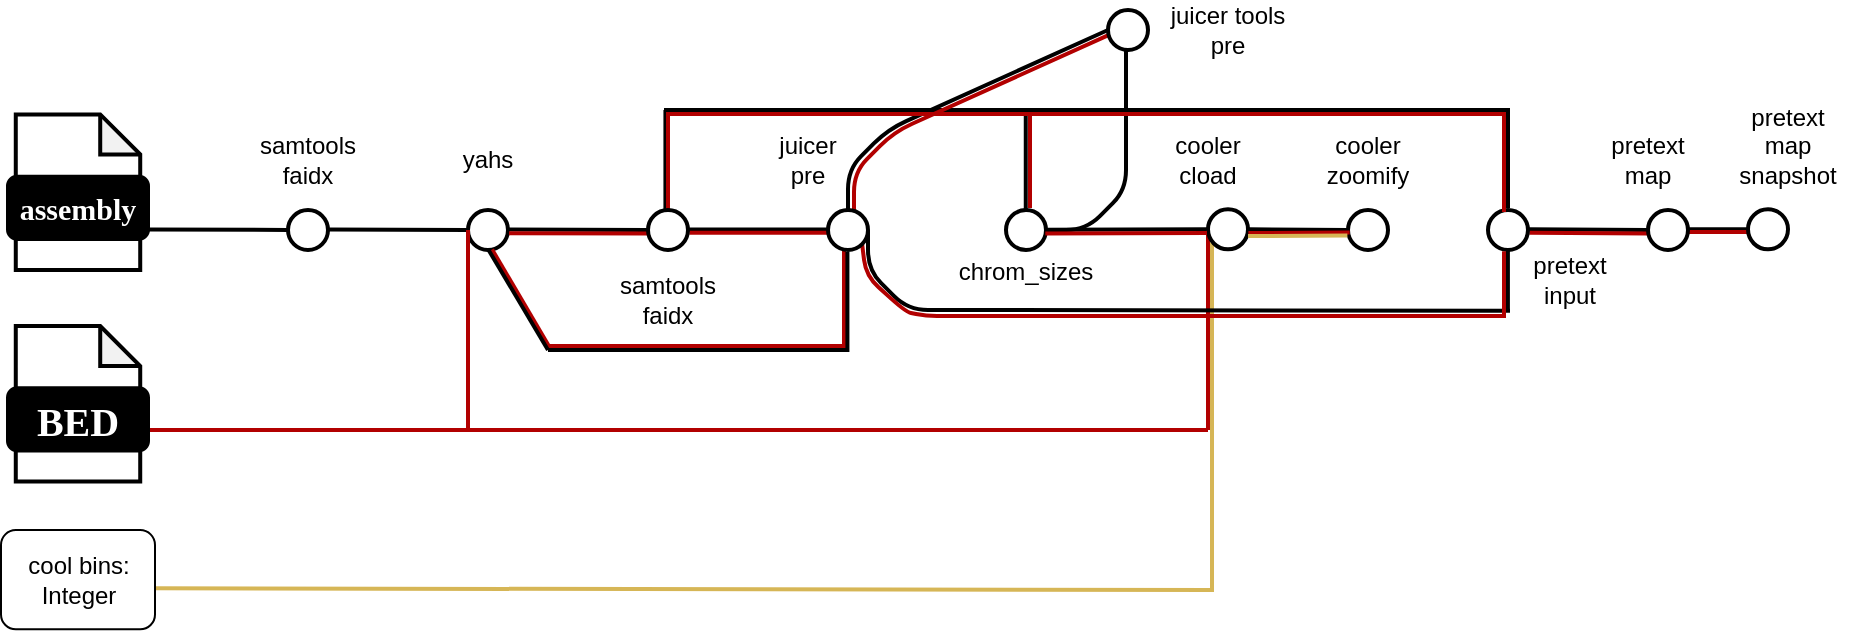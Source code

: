 <mxfile version="22.1.0" type="device">
  <diagram name="Page-1" id="VeEUiH11ECZsNmJV4rNw">
    <mxGraphModel dx="2498" dy="773" grid="1" gridSize="10" guides="1" tooltips="1" connect="1" arrows="1" fold="1" page="1" pageScale="1" pageWidth="1169" pageHeight="827" math="0" shadow="0">
      <root>
        <mxCell id="0" />
        <mxCell id="1" parent="0" />
        <mxCell id="T471q19nryGUBUDSWOEG-83" value="" style="group;aspect=fixed;" vertex="1" connectable="0" parent="1">
          <mxGeometry x="-1060" y="162.22" width="70" height="77.78" as="geometry" />
        </mxCell>
        <mxCell id="T471q19nryGUBUDSWOEG-84" value="" style="shape=note;whiteSpace=wrap;html=1;backgroundOutline=1;darkOpacity=0.05;rounded=1;size=20;strokeWidth=2;" vertex="1" parent="T471q19nryGUBUDSWOEG-83">
          <mxGeometry x="3.889" width="62.222" height="77.78" as="geometry" />
        </mxCell>
        <mxCell id="T471q19nryGUBUDSWOEG-85" value="&lt;font data-font-src=&quot;https://fonts.googleapis.com/css?family=Maven+Pro&quot; face=&quot;Maven Pro&quot; color=&quot;#ffffff&quot;&gt;&lt;b&gt;&lt;font style=&quot;font-size: 15px;&quot;&gt;assembly&lt;/font&gt;&lt;/b&gt;&lt;/font&gt;" style="rounded=1;whiteSpace=wrap;html=1;strokeWidth=2;fillColor=#000000;" vertex="1" parent="T471q19nryGUBUDSWOEG-83">
          <mxGeometry y="31.112" width="70" height="31.112" as="geometry" />
        </mxCell>
        <mxCell id="T471q19nryGUBUDSWOEG-126" value="" style="endArrow=none;html=1;rounded=1;strokeWidth=2;fillColor=#e51400;strokeColor=#B20000;" edge="1" parent="1">
          <mxGeometry width="50" height="50" relative="1" as="geometry">
            <mxPoint x="-991" y="320" as="sourcePoint" />
            <mxPoint x="-460" y="320" as="targetPoint" />
          </mxGeometry>
        </mxCell>
        <mxCell id="T471q19nryGUBUDSWOEG-127" value="" style="ellipse;whiteSpace=wrap;html=1;aspect=fixed;rounded=1;rotation=0;strokeWidth=2;" vertex="1" parent="1">
          <mxGeometry x="-920" y="210" width="20" height="20" as="geometry" />
        </mxCell>
        <mxCell id="T471q19nryGUBUDSWOEG-128" value="samtools faidx" style="text;html=1;strokeColor=none;fillColor=none;align=center;verticalAlign=middle;whiteSpace=wrap;rounded=0;" vertex="1" parent="1">
          <mxGeometry x="-940" y="170" width="60" height="30" as="geometry" />
        </mxCell>
        <mxCell id="T471q19nryGUBUDSWOEG-129" value="yahs" style="text;html=1;strokeColor=none;fillColor=none;align=center;verticalAlign=middle;whiteSpace=wrap;rounded=0;" vertex="1" parent="1">
          <mxGeometry x="-850" y="170" width="60" height="30" as="geometry" />
        </mxCell>
        <mxCell id="T471q19nryGUBUDSWOEG-130" value="samtools faidx" style="text;html=1;strokeColor=none;fillColor=none;align=center;verticalAlign=middle;whiteSpace=wrap;rounded=0;" vertex="1" parent="1">
          <mxGeometry x="-760" y="240" width="60" height="30" as="geometry" />
        </mxCell>
        <mxCell id="T471q19nryGUBUDSWOEG-131" value="juicer &lt;br&gt;pre" style="text;html=1;strokeColor=none;fillColor=none;align=center;verticalAlign=middle;whiteSpace=wrap;rounded=0;" vertex="1" parent="1">
          <mxGeometry x="-690" y="170" width="60" height="30" as="geometry" />
        </mxCell>
        <mxCell id="T471q19nryGUBUDSWOEG-132" value="chrom_sizes" style="text;html=1;strokeColor=none;fillColor=none;align=center;verticalAlign=middle;whiteSpace=wrap;rounded=0;" vertex="1" parent="1">
          <mxGeometry x="-581" y="226" width="60" height="30" as="geometry" />
        </mxCell>
        <mxCell id="T471q19nryGUBUDSWOEG-133" value="cooler cload" style="text;html=1;strokeColor=none;fillColor=none;align=center;verticalAlign=middle;whiteSpace=wrap;rounded=0;" vertex="1" parent="1">
          <mxGeometry x="-490" y="170" width="60" height="30" as="geometry" />
        </mxCell>
        <mxCell id="T471q19nryGUBUDSWOEG-134" value="cooler zoomify" style="text;html=1;strokeColor=none;fillColor=none;align=center;verticalAlign=middle;whiteSpace=wrap;rounded=0;" vertex="1" parent="1">
          <mxGeometry x="-410" y="170" width="60" height="30" as="geometry" />
        </mxCell>
        <mxCell id="T471q19nryGUBUDSWOEG-135" value="pretext input" style="text;html=1;strokeColor=none;fillColor=none;align=center;verticalAlign=middle;whiteSpace=wrap;rounded=0;" vertex="1" parent="1">
          <mxGeometry x="-309" y="230" width="60" height="30" as="geometry" />
        </mxCell>
        <mxCell id="T471q19nryGUBUDSWOEG-136" value="pretext map" style="text;html=1;strokeColor=none;fillColor=none;align=center;verticalAlign=middle;whiteSpace=wrap;rounded=0;" vertex="1" parent="1">
          <mxGeometry x="-270" y="170" width="60" height="30" as="geometry" />
        </mxCell>
        <mxCell id="T471q19nryGUBUDSWOEG-137" value="pretext map snapshot" style="text;html=1;strokeColor=none;fillColor=none;align=center;verticalAlign=middle;whiteSpace=wrap;rounded=0;" vertex="1" parent="1">
          <mxGeometry x="-200" y="163" width="60" height="30" as="geometry" />
        </mxCell>
        <mxCell id="T471q19nryGUBUDSWOEG-138" value="juicer tools pre" style="text;html=1;strokeColor=none;fillColor=none;align=center;verticalAlign=middle;whiteSpace=wrap;rounded=0;" vertex="1" parent="1">
          <mxGeometry x="-480" y="105" width="60" height="30" as="geometry" />
        </mxCell>
        <mxCell id="T471q19nryGUBUDSWOEG-139" value="" style="ellipse;whiteSpace=wrap;html=1;aspect=fixed;rounded=1;rotation=0;strokeWidth=2;" vertex="1" parent="1">
          <mxGeometry x="-830" y="210" width="20" height="20" as="geometry" />
        </mxCell>
        <mxCell id="T471q19nryGUBUDSWOEG-142" value="" style="endArrow=none;html=1;rounded=1;strokeWidth=2;entryX=0;entryY=0.5;entryDx=0;entryDy=0;" edge="1" parent="1" target="T471q19nryGUBUDSWOEG-127">
          <mxGeometry width="50" height="50" relative="1" as="geometry">
            <mxPoint x="-990" y="219.71" as="sourcePoint" />
            <mxPoint x="-950" y="219.71" as="targetPoint" />
          </mxGeometry>
        </mxCell>
        <mxCell id="T471q19nryGUBUDSWOEG-143" value="" style="endArrow=none;html=1;rounded=1;strokeWidth=2;entryX=0;entryY=0.5;entryDx=0;entryDy=0;" edge="1" parent="1" target="T471q19nryGUBUDSWOEG-139">
          <mxGeometry width="50" height="50" relative="1" as="geometry">
            <mxPoint x="-900" y="219.71" as="sourcePoint" />
            <mxPoint x="-860" y="219.71" as="targetPoint" />
          </mxGeometry>
        </mxCell>
        <mxCell id="T471q19nryGUBUDSWOEG-144" value="" style="endArrow=none;html=1;rounded=1;strokeWidth=2;entryX=0;entryY=0.5;entryDx=0;entryDy=0;" edge="1" parent="1">
          <mxGeometry width="50" height="50" relative="1" as="geometry">
            <mxPoint x="-810" y="219.71" as="sourcePoint" />
            <mxPoint x="-740" y="220" as="targetPoint" />
          </mxGeometry>
        </mxCell>
        <mxCell id="T471q19nryGUBUDSWOEG-145" value="" style="endArrow=none;html=1;rounded=1;strokeWidth=2;" edge="1" parent="1">
          <mxGeometry width="50" height="50" relative="1" as="geometry">
            <mxPoint x="-780" y="280" as="sourcePoint" />
            <mxPoint x="-641" y="280" as="targetPoint" />
          </mxGeometry>
        </mxCell>
        <mxCell id="T471q19nryGUBUDSWOEG-148" value="" style="endArrow=none;html=1;rounded=1;strokeWidth=2;" edge="1" parent="1">
          <mxGeometry width="50" height="50" relative="1" as="geometry">
            <mxPoint x="-730" y="219.71" as="sourcePoint" />
            <mxPoint x="-640" y="219.71" as="targetPoint" />
          </mxGeometry>
        </mxCell>
        <mxCell id="T471q19nryGUBUDSWOEG-151" value="" style="endArrow=none;html=1;rounded=1;strokeWidth=2;targetPerimeterSpacing=0;" edge="1" parent="1">
          <mxGeometry width="50" height="50" relative="1" as="geometry">
            <mxPoint x="-732" y="160" as="sourcePoint" />
            <mxPoint x="-310" y="160" as="targetPoint" />
          </mxGeometry>
        </mxCell>
        <mxCell id="T471q19nryGUBUDSWOEG-152" value="" style="ellipse;whiteSpace=wrap;html=1;aspect=fixed;rounded=1;rotation=0;strokeWidth=2;" vertex="1" parent="1">
          <mxGeometry x="-561" y="210" width="20" height="20" as="geometry" />
        </mxCell>
        <mxCell id="T471q19nryGUBUDSWOEG-153" value="" style="endArrow=none;html=1;rounded=1;strokeWidth=2;exitX=0.5;exitY=1;exitDx=0;exitDy=0;" edge="1" parent="1">
          <mxGeometry width="50" height="50" relative="1" as="geometry">
            <mxPoint x="-551.12" y="160" as="sourcePoint" />
            <mxPoint x="-551.12" y="210" as="targetPoint" />
          </mxGeometry>
        </mxCell>
        <mxCell id="T471q19nryGUBUDSWOEG-154" value="" style="endArrow=none;html=1;rounded=1;strokeWidth=2;exitX=0.5;exitY=1;exitDx=0;exitDy=0;" edge="1" parent="1">
          <mxGeometry width="50" height="50" relative="1" as="geometry">
            <mxPoint x="-731.29" y="160" as="sourcePoint" />
            <mxPoint x="-731.29" y="210" as="targetPoint" />
          </mxGeometry>
        </mxCell>
        <mxCell id="T471q19nryGUBUDSWOEG-158" value="" style="endArrow=none;html=1;rounded=1;strokeWidth=2;entryX=0;entryY=0.5;entryDx=0;entryDy=0;" edge="1" parent="1" target="T471q19nryGUBUDSWOEG-157">
          <mxGeometry width="50" height="50" relative="1" as="geometry">
            <mxPoint x="-541" y="219.88" as="sourcePoint" />
            <mxPoint x="-501" y="219.88" as="targetPoint" />
          </mxGeometry>
        </mxCell>
        <mxCell id="T471q19nryGUBUDSWOEG-159" value="" style="endArrow=none;html=1;rounded=1;strokeWidth=2;strokeColor=#B20000;fillColor=#e51400;" edge="1" parent="1">
          <mxGeometry width="50" height="50" relative="1" as="geometry">
            <mxPoint x="-830" y="220" as="sourcePoint" />
            <mxPoint x="-830" y="320" as="targetPoint" />
          </mxGeometry>
        </mxCell>
        <mxCell id="T471q19nryGUBUDSWOEG-160" value="" style="group;aspect=fixed;" vertex="1" connectable="0" parent="1">
          <mxGeometry x="-1060" y="268" width="70" height="77.78" as="geometry" />
        </mxCell>
        <mxCell id="T471q19nryGUBUDSWOEG-161" value="" style="shape=note;whiteSpace=wrap;html=1;backgroundOutline=1;darkOpacity=0.05;rounded=1;size=20;strokeWidth=2;aspect=fixed;" vertex="1" parent="T471q19nryGUBUDSWOEG-160">
          <mxGeometry x="3.889" width="62.222" height="77.778" as="geometry" />
        </mxCell>
        <mxCell id="T471q19nryGUBUDSWOEG-162" value="&lt;font data-font-src=&quot;https://fonts.googleapis.com/css?family=Maven+Pro&quot; face=&quot;Maven Pro&quot; color=&quot;#ffffff&quot;&gt;&lt;b&gt;&lt;font style=&quot;font-size: 20px;&quot;&gt;BED&lt;/font&gt;&lt;/b&gt;&lt;/font&gt;" style="rounded=1;whiteSpace=wrap;html=1;strokeWidth=2;fillColor=#000000;" vertex="1" parent="T471q19nryGUBUDSWOEG-160">
          <mxGeometry y="31.112" width="70" height="31.112" as="geometry" />
        </mxCell>
        <mxCell id="T471q19nryGUBUDSWOEG-163" value="" style="endArrow=none;html=1;rounded=1;strokeWidth=2;strokeColor=#B20000;fillColor=#e51400;exitX=0;exitY=0.5;exitDx=0;exitDy=0;" edge="1" parent="1" source="T471q19nryGUBUDSWOEG-157">
          <mxGeometry width="50" height="50" relative="1" as="geometry">
            <mxPoint x="-460.16" y="231" as="sourcePoint" />
            <mxPoint x="-460" y="320" as="targetPoint" />
          </mxGeometry>
        </mxCell>
        <mxCell id="T471q19nryGUBUDSWOEG-165" value="" style="endArrow=none;html=1;rounded=1;strokeWidth=2;strokeColor=#d6b656;fillColor=#fff2cc;exitX=0.999;exitY=0.587;exitDx=0;exitDy=0;exitPerimeter=0;" edge="1" parent="1" source="T471q19nryGUBUDSWOEG-241">
          <mxGeometry width="50" height="50" relative="1" as="geometry">
            <mxPoint x="-986.5" y="394.835" as="sourcePoint" />
            <mxPoint x="-457" y="400" as="targetPoint" />
          </mxGeometry>
        </mxCell>
        <mxCell id="T471q19nryGUBUDSWOEG-166" value="" style="endArrow=none;html=1;rounded=1;strokeWidth=2;fillColor=#fff2cc;strokeColor=#d6b656;exitX=0.1;exitY=0.821;exitDx=0;exitDy=0;exitPerimeter=0;" edge="1" parent="1" source="T471q19nryGUBUDSWOEG-157">
          <mxGeometry width="50" height="50" relative="1" as="geometry">
            <mxPoint x="-458" y="230" as="sourcePoint" />
            <mxPoint x="-458" y="400" as="targetPoint" />
          </mxGeometry>
        </mxCell>
        <mxCell id="T471q19nryGUBUDSWOEG-167" value="" style="endArrow=none;html=1;rounded=1;strokeWidth=2;" edge="1" parent="1" source="T471q19nryGUBUDSWOEG-157" target="T471q19nryGUBUDSWOEG-168">
          <mxGeometry width="50" height="50" relative="1" as="geometry">
            <mxPoint x="-450" y="219.66" as="sourcePoint" />
            <mxPoint x="-410" y="219.66" as="targetPoint" />
          </mxGeometry>
        </mxCell>
        <mxCell id="T471q19nryGUBUDSWOEG-168" value="" style="ellipse;whiteSpace=wrap;html=1;aspect=fixed;rounded=1;rotation=0;strokeWidth=2;" vertex="1" parent="1">
          <mxGeometry x="-390" y="210.0" width="20" height="20" as="geometry" />
        </mxCell>
        <mxCell id="T471q19nryGUBUDSWOEG-170" value="" style="endArrow=none;html=1;rounded=1;strokeWidth=2;" edge="1" parent="1">
          <mxGeometry width="50" height="50" relative="1" as="geometry">
            <mxPoint x="-590" y="260" as="sourcePoint" />
            <mxPoint x="-309" y="260.34" as="targetPoint" />
          </mxGeometry>
        </mxCell>
        <mxCell id="T471q19nryGUBUDSWOEG-173" value="" style="endArrow=none;html=1;rounded=1;strokeWidth=2;" edge="1" parent="1">
          <mxGeometry width="50" height="50" relative="1" as="geometry">
            <mxPoint x="-590" y="260" as="sourcePoint" />
            <mxPoint x="-630" y="220" as="targetPoint" />
            <Array as="points">
              <mxPoint x="-610" y="260" />
              <mxPoint x="-630" y="240" />
            </Array>
          </mxGeometry>
        </mxCell>
        <mxCell id="T471q19nryGUBUDSWOEG-174" value="" style="endArrow=none;html=1;rounded=1;strokeWidth=2;" edge="1" parent="1">
          <mxGeometry width="50" height="50" relative="1" as="geometry">
            <mxPoint x="-310.05" y="230" as="sourcePoint" />
            <mxPoint x="-310.05" y="261" as="targetPoint" />
          </mxGeometry>
        </mxCell>
        <mxCell id="T471q19nryGUBUDSWOEG-175" value="" style="endArrow=none;html=1;rounded=1;strokeWidth=2;" edge="1" parent="1">
          <mxGeometry width="50" height="50" relative="1" as="geometry">
            <mxPoint x="-300" y="219.66" as="sourcePoint" />
            <mxPoint x="-240.0" y="219.952" as="targetPoint" />
          </mxGeometry>
        </mxCell>
        <mxCell id="T471q19nryGUBUDSWOEG-177" value="" style="endArrow=none;html=1;rounded=1;strokeWidth=2;" edge="1" parent="1">
          <mxGeometry width="50" height="50" relative="1" as="geometry">
            <mxPoint x="-220" y="219.66" as="sourcePoint" />
            <mxPoint x="-190.0" y="219.66" as="targetPoint" />
          </mxGeometry>
        </mxCell>
        <mxCell id="T471q19nryGUBUDSWOEG-179" value="" style="endArrow=none;html=1;rounded=1;strokeWidth=2;exitX=0;exitY=0.5;exitDx=0;exitDy=0;" edge="1" parent="1">
          <mxGeometry width="50" height="50" relative="1" as="geometry">
            <mxPoint x="-510.0" y="120" as="sourcePoint" />
            <mxPoint x="-640" y="209.66" as="targetPoint" />
            <Array as="points">
              <mxPoint x="-620" y="169.66" />
              <mxPoint x="-640" y="189.66" />
            </Array>
          </mxGeometry>
        </mxCell>
        <mxCell id="T471q19nryGUBUDSWOEG-185" value="" style="endArrow=none;html=1;rounded=1;strokeWidth=2;" edge="1" parent="1">
          <mxGeometry width="50" height="50" relative="1" as="geometry">
            <mxPoint x="-541" y="220" as="sourcePoint" />
            <mxPoint x="-501" y="130" as="targetPoint" />
            <Array as="points">
              <mxPoint x="-521" y="220" />
              <mxPoint x="-501" y="200" />
            </Array>
          </mxGeometry>
        </mxCell>
        <mxCell id="T471q19nryGUBUDSWOEG-187" value="" style="endArrow=none;html=1;rounded=1;strokeWidth=2;strokeColor=#B20000;fillColor=#e51400;exitX=1.075;exitY=0.579;exitDx=0;exitDy=0;exitPerimeter=0;entryX=0.015;entryY=0.586;entryDx=0;entryDy=0;entryPerimeter=0;" edge="1" parent="1">
          <mxGeometry width="50" height="50" relative="1" as="geometry">
            <mxPoint x="-809.5" y="221.58" as="sourcePoint" />
            <mxPoint x="-739.7" y="221.72" as="targetPoint" />
          </mxGeometry>
        </mxCell>
        <mxCell id="T471q19nryGUBUDSWOEG-189" value="" style="endArrow=none;html=1;rounded=1;strokeWidth=2;strokeColor=#B20000;fillColor=#e51400;exitX=1.034;exitY=0.567;exitDx=0;exitDy=0;exitPerimeter=0;entryX=0.015;entryY=0.586;entryDx=0;entryDy=0;entryPerimeter=0;" edge="1" parent="1">
          <mxGeometry width="50" height="50" relative="1" as="geometry">
            <mxPoint x="-719.32" y="221.34" as="sourcePoint" />
            <mxPoint x="-650" y="221.42" as="targetPoint" />
          </mxGeometry>
        </mxCell>
        <mxCell id="T471q19nryGUBUDSWOEG-190" value="" style="endArrow=none;html=1;rounded=1;strokeWidth=2;strokeColor=#B20000;fillColor=#e51400;exitX=1.034;exitY=0.567;exitDx=0;exitDy=0;exitPerimeter=0;" edge="1" parent="1">
          <mxGeometry width="50" height="50" relative="1" as="geometry">
            <mxPoint x="-731" y="162" as="sourcePoint" />
            <mxPoint x="-310" y="162" as="targetPoint" />
          </mxGeometry>
        </mxCell>
        <mxCell id="T471q19nryGUBUDSWOEG-194" value="" style="endArrow=none;html=1;rounded=1;strokeWidth=2;entryX=0.5;entryY=0;entryDx=0;entryDy=0;" edge="1" parent="1">
          <mxGeometry width="50" height="50" relative="1" as="geometry">
            <mxPoint x="-310" y="159" as="sourcePoint" />
            <mxPoint x="-310" y="209" as="targetPoint" />
          </mxGeometry>
        </mxCell>
        <mxCell id="T471q19nryGUBUDSWOEG-198" value="" style="endArrow=none;html=1;rounded=1;strokeWidth=2;" edge="1" parent="1" target="T471q19nryGUBUDSWOEG-157">
          <mxGeometry width="50" height="50" relative="1" as="geometry">
            <mxPoint x="-450" y="219.66" as="sourcePoint" />
            <mxPoint x="-390" y="220" as="targetPoint" />
          </mxGeometry>
        </mxCell>
        <mxCell id="T471q19nryGUBUDSWOEG-157" value="" style="ellipse;whiteSpace=wrap;html=1;aspect=fixed;rounded=1;rotation=0;strokeWidth=2;" vertex="1" parent="1">
          <mxGeometry x="-460" y="209.66" width="20" height="20" as="geometry" />
        </mxCell>
        <mxCell id="T471q19nryGUBUDSWOEG-204" value="" style="endArrow=none;html=1;rounded=1;strokeWidth=2;exitX=1.01;exitY=0.592;exitDx=0;exitDy=0;exitPerimeter=0;strokeColor=#B20000;fillColor=#e51400;entryX=0.042;entryY=0.562;entryDx=0;entryDy=0;entryPerimeter=0;" edge="1" parent="1" source="T471q19nryGUBUDSWOEG-157" target="T471q19nryGUBUDSWOEG-168">
          <mxGeometry width="50" height="50" relative="1" as="geometry">
            <mxPoint x="-440.0" y="221.89" as="sourcePoint" />
            <mxPoint x="-389.1" y="222.03" as="targetPoint" />
          </mxGeometry>
        </mxCell>
        <mxCell id="T471q19nryGUBUDSWOEG-205" value="" style="endArrow=none;html=1;rounded=1;strokeWidth=2;strokeColor=#B20000;fillColor=#e51400;entryX=-0.026;entryY=0.591;entryDx=0;entryDy=0;entryPerimeter=0;exitX=0.983;exitY=0.588;exitDx=0;exitDy=0;exitPerimeter=0;" edge="1" parent="1" source="T471q19nryGUBUDSWOEG-152" target="T471q19nryGUBUDSWOEG-157">
          <mxGeometry width="50" height="50" relative="1" as="geometry">
            <mxPoint x="-540" y="222" as="sourcePoint" />
            <mxPoint x="-460" y="220" as="targetPoint" />
          </mxGeometry>
        </mxCell>
        <mxCell id="T471q19nryGUBUDSWOEG-206" value="" style="endArrow=none;html=1;rounded=1;strokeWidth=2;labelBackgroundColor=default;strokeColor=#d6b656;align=center;verticalAlign=middle;fontFamily=Helvetica;fontSize=11;fontColor=default;fillColor=#fff2cc;shape=connector;entryX=-0.016;entryY=0.639;entryDx=0;entryDy=0;entryPerimeter=0;" edge="1" parent="1" target="T471q19nryGUBUDSWOEG-168">
          <mxGeometry width="50" height="50" relative="1" as="geometry">
            <mxPoint x="-440" y="223" as="sourcePoint" />
            <mxPoint x="-400" y="223" as="targetPoint" />
          </mxGeometry>
        </mxCell>
        <mxCell id="T471q19nryGUBUDSWOEG-208" value="" style="endArrow=none;html=1;rounded=1;strokeWidth=2;strokeColor=#B20000;fillColor=#e51400;" edge="1" parent="1">
          <mxGeometry width="50" height="50" relative="1" as="geometry">
            <mxPoint x="-730" y="163" as="sourcePoint" />
            <mxPoint x="-730" y="210" as="targetPoint" />
          </mxGeometry>
        </mxCell>
        <mxCell id="T471q19nryGUBUDSWOEG-209" value="" style="ellipse;whiteSpace=wrap;html=1;aspect=fixed;rounded=1;rotation=0;strokeWidth=2;" vertex="1" parent="1">
          <mxGeometry x="-740" y="210" width="20" height="20" as="geometry" />
        </mxCell>
        <mxCell id="T471q19nryGUBUDSWOEG-211" value="" style="endArrow=none;html=1;rounded=1;strokeWidth=2;strokeColor=#B20000;fillColor=#e51400;entryX=-0.009;entryY=0.59;entryDx=0;entryDy=0;entryPerimeter=0;exitX=1.034;exitY=0.568;exitDx=0;exitDy=0;exitPerimeter=0;" edge="1" parent="1">
          <mxGeometry width="50" height="50" relative="1" as="geometry">
            <mxPoint x="-299.32" y="221.36" as="sourcePoint" />
            <mxPoint x="-240.18" y="221.8" as="targetPoint" />
          </mxGeometry>
        </mxCell>
        <mxCell id="T471q19nryGUBUDSWOEG-212" value="" style="endArrow=none;html=1;rounded=1;strokeWidth=2;strokeColor=#B20000;fillColor=#e51400;" edge="1" parent="1">
          <mxGeometry width="50" height="50" relative="1" as="geometry">
            <mxPoint x="-220" y="221" as="sourcePoint" />
            <mxPoint x="-190" y="221" as="targetPoint" />
          </mxGeometry>
        </mxCell>
        <mxCell id="T471q19nryGUBUDSWOEG-215" value="" style="ellipse;whiteSpace=wrap;html=1;aspect=fixed;rounded=1;rotation=0;strokeWidth=2;" vertex="1" parent="1">
          <mxGeometry x="-190" y="209.66" width="20" height="20" as="geometry" />
        </mxCell>
        <mxCell id="T471q19nryGUBUDSWOEG-216" value="" style="ellipse;whiteSpace=wrap;html=1;aspect=fixed;rounded=1;rotation=0;strokeWidth=2;" vertex="1" parent="1">
          <mxGeometry x="-320" y="210.0" width="20" height="20" as="geometry" />
        </mxCell>
        <mxCell id="T471q19nryGUBUDSWOEG-217" value="" style="ellipse;whiteSpace=wrap;html=1;aspect=fixed;rounded=1;rotation=0;strokeWidth=2;" vertex="1" parent="1">
          <mxGeometry x="-240" y="210.0" width="20" height="20" as="geometry" />
        </mxCell>
        <mxCell id="T471q19nryGUBUDSWOEG-218" value="" style="endArrow=none;html=1;rounded=1;strokeWidth=2;strokeColor=#B20000;fillColor=#e51400;" edge="1" parent="1">
          <mxGeometry width="50" height="50" relative="1" as="geometry">
            <mxPoint x="-789" y="278" as="sourcePoint" />
            <mxPoint x="-640" y="278" as="targetPoint" />
          </mxGeometry>
        </mxCell>
        <mxCell id="T471q19nryGUBUDSWOEG-219" value="" style="endArrow=none;html=1;rounded=1;strokeWidth=2;strokeColor=#B20000;fillColor=#e51400;entryX=0.602;entryY=0.986;entryDx=0;entryDy=0;entryPerimeter=0;exitX=0.64;exitY=0.977;exitDx=0;exitDy=0;exitPerimeter=0;movable=1;resizable=1;rotatable=1;deletable=1;editable=1;locked=0;connectable=1;sourcePerimeterSpacing=0;targetPerimeterSpacing=0;jumpStyle=none;endSize=6;" edge="1" parent="1" target="T471q19nryGUBUDSWOEG-139">
          <mxGeometry width="50" height="50" relative="1" as="geometry">
            <mxPoint x="-789" y="279" as="sourcePoint" />
            <mxPoint x="-816.2" y="232.54" as="targetPoint" />
            <Array as="points" />
          </mxGeometry>
        </mxCell>
        <mxCell id="T471q19nryGUBUDSWOEG-221" value="" style="endArrow=none;html=1;rounded=1;strokeWidth=2;exitX=0.5;exitY=1;exitDx=0;exitDy=0;strokeColor=#B20000;fillColor=#e51400;" edge="1" parent="1">
          <mxGeometry width="50" height="50" relative="1" as="geometry">
            <mxPoint x="-642" y="229" as="sourcePoint" />
            <mxPoint x="-642" y="279" as="targetPoint" />
          </mxGeometry>
        </mxCell>
        <mxCell id="T471q19nryGUBUDSWOEG-223" value="" style="endArrow=none;html=1;rounded=1;strokeWidth=2;exitX=0.5;exitY=1;exitDx=0;exitDy=0;" edge="1" parent="1">
          <mxGeometry width="50" height="50" relative="1" as="geometry">
            <mxPoint x="-640.29" y="231" as="sourcePoint" />
            <mxPoint x="-640.29" y="281" as="targetPoint" />
          </mxGeometry>
        </mxCell>
        <mxCell id="T471q19nryGUBUDSWOEG-226" value="" style="group" vertex="1" connectable="0" parent="1">
          <mxGeometry x="-790" y="280" width="40" as="geometry" />
        </mxCell>
        <mxCell id="T471q19nryGUBUDSWOEG-146" value="" style="endArrow=none;html=1;strokeWidth=2;exitX=0.5;exitY=1;exitDx=0;exitDy=0;rounded=1;shadow=0;jumpStyle=none;strokeColor=default;snapToPoint=0;fixDash=0;ignoreEdge=0;orthogonalLoop=0;" edge="1" parent="T471q19nryGUBUDSWOEG-226">
          <mxGeometry width="50" height="50" relative="1" as="geometry">
            <mxPoint x="-30" y="-50.5" as="sourcePoint" />
            <mxPoint as="targetPoint" />
            <Array as="points">
              <mxPoint />
            </Array>
          </mxGeometry>
        </mxCell>
        <mxCell id="T471q19nryGUBUDSWOEG-164" value="" style="endArrow=none;html=1;strokeWidth=2;rounded=1;shadow=0;jumpStyle=none;strokeColor=default;snapToPoint=0;fixDash=0;ignoreEdge=0;orthogonalLoop=0;" edge="1" parent="T471q19nryGUBUDSWOEG-226">
          <mxGeometry width="50" height="50" relative="1" as="geometry">
            <mxPoint as="sourcePoint" />
            <mxPoint x="40" as="targetPoint" />
          </mxGeometry>
        </mxCell>
        <mxCell id="T471q19nryGUBUDSWOEG-230" value="" style="endArrow=none;html=1;rounded=1;strokeWidth=2;strokeColor=#B20000;fillColor=#e51400;" edge="1" parent="1">
          <mxGeometry width="50" height="50" relative="1" as="geometry">
            <mxPoint x="-549" y="162" as="sourcePoint" />
            <mxPoint x="-549" y="209" as="targetPoint" />
          </mxGeometry>
        </mxCell>
        <mxCell id="T471q19nryGUBUDSWOEG-231" value="" style="endArrow=none;html=1;rounded=1;strokeWidth=2;exitX=0;exitY=0.5;exitDx=0;exitDy=0;strokeColor=#B20000;fillColor=#e51400;" edge="1" parent="1">
          <mxGeometry width="50" height="50" relative="1" as="geometry">
            <mxPoint x="-507" y="121.34" as="sourcePoint" />
            <mxPoint x="-637" y="211" as="targetPoint" />
            <Array as="points">
              <mxPoint x="-617" y="171" />
              <mxPoint x="-637" y="191" />
            </Array>
          </mxGeometry>
        </mxCell>
        <mxCell id="T471q19nryGUBUDSWOEG-232" value="" style="ellipse;whiteSpace=wrap;html=1;aspect=fixed;rounded=1;rotation=0;strokeWidth=2;" vertex="1" parent="1">
          <mxGeometry x="-510" y="110" width="20" height="20" as="geometry" />
        </mxCell>
        <mxCell id="T471q19nryGUBUDSWOEG-234" value="" style="endArrow=none;html=1;rounded=1;strokeWidth=2;strokeColor=#B20000;fillColor=#e51400;" edge="1" parent="1">
          <mxGeometry width="50" height="50" relative="1" as="geometry">
            <mxPoint x="-591" y="263" as="sourcePoint" />
            <mxPoint x="-311" y="263" as="targetPoint" />
          </mxGeometry>
        </mxCell>
        <mxCell id="T471q19nryGUBUDSWOEG-235" value="" style="endArrow=none;html=1;rounded=1;strokeWidth=2;entryX=1;entryY=1;entryDx=0;entryDy=0;strokeColor=#B20000;fillColor=#e51400;" edge="1" parent="1">
          <mxGeometry width="50" height="50" relative="1" as="geometry">
            <mxPoint x="-590" y="263" as="sourcePoint" />
            <mxPoint x="-632.929" y="227.071" as="targetPoint" />
            <Array as="points">
              <mxPoint x="-601" y="263" />
              <mxPoint x="-611" y="261" />
              <mxPoint x="-631" y="243" />
            </Array>
          </mxGeometry>
        </mxCell>
        <mxCell id="T471q19nryGUBUDSWOEG-237" value="" style="ellipse;whiteSpace=wrap;html=1;aspect=fixed;rounded=1;rotation=0;strokeWidth=2;" vertex="1" parent="1">
          <mxGeometry x="-650" y="210" width="20" height="20" as="geometry" />
        </mxCell>
        <mxCell id="T471q19nryGUBUDSWOEG-238" value="" style="endArrow=none;html=1;rounded=1;strokeWidth=2;entryX=0.5;entryY=0;entryDx=0;entryDy=0;strokeColor=#B20000;fillColor=#e51400;" edge="1" parent="1">
          <mxGeometry width="50" height="50" relative="1" as="geometry">
            <mxPoint x="-312" y="161" as="sourcePoint" />
            <mxPoint x="-312" y="211" as="targetPoint" />
          </mxGeometry>
        </mxCell>
        <mxCell id="T471q19nryGUBUDSWOEG-239" value="" style="endArrow=none;html=1;rounded=1;strokeWidth=2;strokeColor=#B20000;fillColor=#e51400;exitX=0.4;exitY=1.033;exitDx=0;exitDy=0;exitPerimeter=0;" edge="1" parent="1" source="T471q19nryGUBUDSWOEG-216">
          <mxGeometry width="50" height="50" relative="1" as="geometry">
            <mxPoint x="-312.05" y="232" as="sourcePoint" />
            <mxPoint x="-312" y="262" as="targetPoint" />
          </mxGeometry>
        </mxCell>
        <mxCell id="T471q19nryGUBUDSWOEG-241" value="cool bins: Integer" style="rounded=1;whiteSpace=wrap;html=1;aspect=fixed;" vertex="1" parent="1">
          <mxGeometry x="-1063.5" y="370" width="77" height="49.67" as="geometry" />
        </mxCell>
      </root>
    </mxGraphModel>
  </diagram>
</mxfile>
